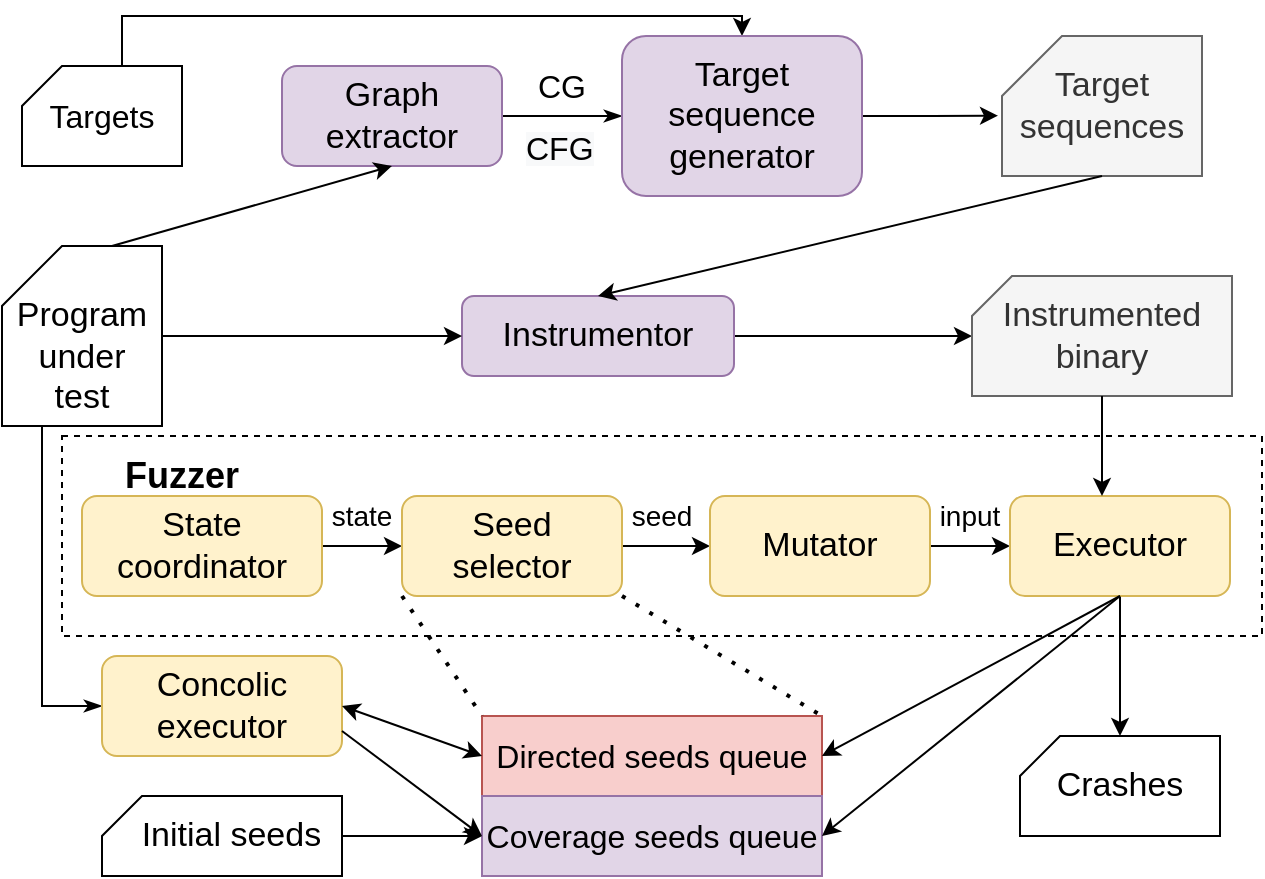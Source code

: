 <mxfile version="14.8.0" type="github">
  <diagram id="1IAfdJGNUSwobeGDDLtk" name="Page-1">
    <mxGraphModel dx="1038" dy="548" grid="1" gridSize="10" guides="1" tooltips="1" connect="1" arrows="1" fold="1" page="1" pageScale="1" pageWidth="827" pageHeight="1169" math="0" shadow="0">
      <root>
        <mxCell id="0" />
        <mxCell id="1" parent="0" />
        <mxCell id="7E77wEQ_KyIzuqlhf1cx-62" value="" style="rounded=0;whiteSpace=wrap;html=1;dashed=1;" vertex="1" parent="1">
          <mxGeometry x="110" y="300" width="600" height="100" as="geometry" />
        </mxCell>
        <mxCell id="7E77wEQ_KyIzuqlhf1cx-18" style="edgeStyle=orthogonalEdgeStyle;rounded=0;orthogonalLoop=1;jettySize=auto;html=1;entryX=0.5;entryY=0;entryDx=0;entryDy=0;" edge="1" parent="1" source="7E77wEQ_KyIzuqlhf1cx-1" target="7E77wEQ_KyIzuqlhf1cx-3">
          <mxGeometry relative="1" as="geometry">
            <Array as="points">
              <mxPoint x="140" y="90" />
              <mxPoint x="450" y="90" />
            </Array>
          </mxGeometry>
        </mxCell>
        <mxCell id="7E77wEQ_KyIzuqlhf1cx-1" value="&lt;font style=&quot;vertical-align: inherit&quot;&gt;&lt;font style=&quot;vertical-align: inherit&quot;&gt;&lt;font style=&quot;vertical-align: inherit&quot;&gt;&lt;font style=&quot;vertical-align: inherit ; font-size: 16px&quot;&gt;Targets&lt;/font&gt;&lt;/font&gt;&lt;/font&gt;&lt;/font&gt;" style="shape=card;whiteSpace=wrap;html=1;size=20;" vertex="1" parent="1">
          <mxGeometry x="90" y="115" width="80" height="50" as="geometry" />
        </mxCell>
        <mxCell id="7E77wEQ_KyIzuqlhf1cx-53" value="" style="edgeStyle=orthogonalEdgeStyle;rounded=0;orthogonalLoop=1;jettySize=auto;html=1;endArrow=classicThin;endFill=1;" edge="1" parent="1" source="7E77wEQ_KyIzuqlhf1cx-2" target="7E77wEQ_KyIzuqlhf1cx-3">
          <mxGeometry relative="1" as="geometry" />
        </mxCell>
        <mxCell id="7E77wEQ_KyIzuqlhf1cx-2" value="&lt;font style=&quot;font-size: 17px&quot;&gt;Graph&lt;br&gt;extractor&lt;/font&gt;" style="rounded=1;whiteSpace=wrap;html=1;fillColor=#e1d5e7;strokeColor=#9673a6;" vertex="1" parent="1">
          <mxGeometry x="220" y="115" width="110" height="50" as="geometry" />
        </mxCell>
        <mxCell id="7E77wEQ_KyIzuqlhf1cx-22" style="edgeStyle=orthogonalEdgeStyle;rounded=0;orthogonalLoop=1;jettySize=auto;html=1;entryX=-0.02;entryY=0.569;entryDx=0;entryDy=0;entryPerimeter=0;" edge="1" parent="1" source="7E77wEQ_KyIzuqlhf1cx-3" target="7E77wEQ_KyIzuqlhf1cx-4">
          <mxGeometry relative="1" as="geometry" />
        </mxCell>
        <mxCell id="7E77wEQ_KyIzuqlhf1cx-3" value="&lt;font style=&quot;font-size: 17px&quot;&gt;Target&lt;br&gt;sequence&lt;br&gt;generator&lt;/font&gt;" style="rounded=1;whiteSpace=wrap;html=1;fillColor=#e1d5e7;strokeColor=#9673a6;" vertex="1" parent="1">
          <mxGeometry x="390" y="100" width="120" height="80" as="geometry" />
        </mxCell>
        <mxCell id="7E77wEQ_KyIzuqlhf1cx-4" value="&lt;font style=&quot;font-size: 17px&quot;&gt;Target&lt;br&gt;sequences&lt;/font&gt;" style="shape=card;whiteSpace=wrap;html=1;fillColor=#f5f5f5;strokeColor=#666666;fontColor=#333333;" vertex="1" parent="1">
          <mxGeometry x="580" y="100" width="100" height="70" as="geometry" />
        </mxCell>
        <mxCell id="7E77wEQ_KyIzuqlhf1cx-28" style="edgeStyle=orthogonalEdgeStyle;rounded=0;orthogonalLoop=1;jettySize=auto;html=1;" edge="1" parent="1" source="7E77wEQ_KyIzuqlhf1cx-5" target="7E77wEQ_KyIzuqlhf1cx-6">
          <mxGeometry relative="1" as="geometry" />
        </mxCell>
        <mxCell id="7E77wEQ_KyIzuqlhf1cx-5" value="&lt;font style=&quot;font-size: 17px&quot;&gt;Instrumentor&lt;/font&gt;" style="rounded=1;whiteSpace=wrap;html=1;fillColor=#e1d5e7;strokeColor=#9673a6;" vertex="1" parent="1">
          <mxGeometry x="310" y="230" width="136" height="40" as="geometry" />
        </mxCell>
        <mxCell id="7E77wEQ_KyIzuqlhf1cx-6" value="&lt;font style=&quot;font-size: 17px&quot;&gt;Instrumented&lt;br&gt;binary&lt;/font&gt;" style="shape=card;whiteSpace=wrap;html=1;size=20;fillColor=#f5f5f5;strokeColor=#666666;fontColor=#333333;" vertex="1" parent="1">
          <mxGeometry x="565" y="220" width="130" height="60" as="geometry" />
        </mxCell>
        <mxCell id="7E77wEQ_KyIzuqlhf1cx-24" style="edgeStyle=orthogonalEdgeStyle;rounded=0;orthogonalLoop=1;jettySize=auto;html=1;entryX=0;entryY=0.5;entryDx=0;entryDy=0;" edge="1" parent="1" source="7E77wEQ_KyIzuqlhf1cx-7" target="7E77wEQ_KyIzuqlhf1cx-5">
          <mxGeometry relative="1" as="geometry" />
        </mxCell>
        <mxCell id="7E77wEQ_KyIzuqlhf1cx-61" style="edgeStyle=orthogonalEdgeStyle;rounded=0;orthogonalLoop=1;jettySize=auto;html=1;entryX=0;entryY=0.5;entryDx=0;entryDy=0;endArrow=classicThin;endFill=1;" edge="1" parent="1" source="7E77wEQ_KyIzuqlhf1cx-7" target="7E77wEQ_KyIzuqlhf1cx-15">
          <mxGeometry relative="1" as="geometry">
            <Array as="points">
              <mxPoint x="100" y="435" />
            </Array>
          </mxGeometry>
        </mxCell>
        <mxCell id="7E77wEQ_KyIzuqlhf1cx-7" value="&lt;font style=&quot;font-size: 17px&quot;&gt;&lt;br&gt;Program&lt;br&gt;under&lt;br&gt;test&lt;/font&gt;" style="shape=card;whiteSpace=wrap;html=1;" vertex="1" parent="1">
          <mxGeometry x="80" y="205" width="80" height="90" as="geometry" />
        </mxCell>
        <mxCell id="7E77wEQ_KyIzuqlhf1cx-33" value="" style="edgeStyle=orthogonalEdgeStyle;rounded=0;orthogonalLoop=1;jettySize=auto;html=1;" edge="1" parent="1" source="7E77wEQ_KyIzuqlhf1cx-8" target="7E77wEQ_KyIzuqlhf1cx-9">
          <mxGeometry relative="1" as="geometry" />
        </mxCell>
        <mxCell id="7E77wEQ_KyIzuqlhf1cx-8" value="&lt;font style=&quot;font-size: 17px&quot;&gt;State&lt;br&gt;coordinator&lt;/font&gt;" style="rounded=1;whiteSpace=wrap;html=1;fillColor=#fff2cc;strokeColor=#d6b656;" vertex="1" parent="1">
          <mxGeometry x="120" y="330" width="120" height="50" as="geometry" />
        </mxCell>
        <mxCell id="7E77wEQ_KyIzuqlhf1cx-32" value="" style="edgeStyle=orthogonalEdgeStyle;rounded=0;orthogonalLoop=1;jettySize=auto;html=1;" edge="1" parent="1" source="7E77wEQ_KyIzuqlhf1cx-9" target="7E77wEQ_KyIzuqlhf1cx-10">
          <mxGeometry relative="1" as="geometry" />
        </mxCell>
        <mxCell id="7E77wEQ_KyIzuqlhf1cx-9" value="&lt;font style=&quot;font-size: 17px&quot;&gt;Seed&lt;br&gt;selector&lt;/font&gt;" style="rounded=1;whiteSpace=wrap;html=1;fillColor=#fff2cc;strokeColor=#d6b656;" vertex="1" parent="1">
          <mxGeometry x="280" y="330" width="110" height="50" as="geometry" />
        </mxCell>
        <mxCell id="7E77wEQ_KyIzuqlhf1cx-31" value="" style="edgeStyle=orthogonalEdgeStyle;rounded=0;orthogonalLoop=1;jettySize=auto;html=1;" edge="1" parent="1" source="7E77wEQ_KyIzuqlhf1cx-10" target="7E77wEQ_KyIzuqlhf1cx-11">
          <mxGeometry relative="1" as="geometry" />
        </mxCell>
        <mxCell id="7E77wEQ_KyIzuqlhf1cx-10" value="&lt;span style=&quot;font-size: 17px&quot;&gt;Mutator&lt;/span&gt;" style="rounded=1;whiteSpace=wrap;html=1;fillColor=#fff2cc;strokeColor=#d6b656;" vertex="1" parent="1">
          <mxGeometry x="434" y="330" width="110" height="50" as="geometry" />
        </mxCell>
        <mxCell id="7E77wEQ_KyIzuqlhf1cx-37" value="" style="edgeStyle=orthogonalEdgeStyle;rounded=0;orthogonalLoop=1;jettySize=auto;html=1;" edge="1" parent="1" source="7E77wEQ_KyIzuqlhf1cx-11" target="7E77wEQ_KyIzuqlhf1cx-17">
          <mxGeometry relative="1" as="geometry" />
        </mxCell>
        <mxCell id="7E77wEQ_KyIzuqlhf1cx-11" value="&lt;span style=&quot;font-size: 17px&quot;&gt;Executor&lt;/span&gt;" style="rounded=1;whiteSpace=wrap;html=1;fillColor=#fff2cc;strokeColor=#d6b656;" vertex="1" parent="1">
          <mxGeometry x="584" y="330" width="110" height="50" as="geometry" />
        </mxCell>
        <mxCell id="7E77wEQ_KyIzuqlhf1cx-15" value="&lt;span style=&quot;font-size: 17px&quot;&gt;Concolic&lt;br&gt;executor&lt;br&gt;&lt;/span&gt;" style="rounded=1;whiteSpace=wrap;html=1;fillColor=#fff2cc;strokeColor=#d6b656;" vertex="1" parent="1">
          <mxGeometry x="130" y="410" width="120" height="50" as="geometry" />
        </mxCell>
        <mxCell id="7E77wEQ_KyIzuqlhf1cx-16" value="&lt;font style=&quot;font-size: 17px&quot;&gt;&amp;nbsp; Initial seeds&lt;/font&gt;" style="shape=card;whiteSpace=wrap;html=1;size=20;" vertex="1" parent="1">
          <mxGeometry x="130" y="480" width="120" height="40" as="geometry" />
        </mxCell>
        <mxCell id="7E77wEQ_KyIzuqlhf1cx-17" value="&lt;span style=&quot;font-size: 17px&quot;&gt;Crashes&lt;/span&gt;" style="shape=card;whiteSpace=wrap;html=1;size=20;" vertex="1" parent="1">
          <mxGeometry x="589" y="450" width="100" height="50" as="geometry" />
        </mxCell>
        <mxCell id="7E77wEQ_KyIzuqlhf1cx-20" value="" style="endArrow=classic;html=1;exitX=0;exitY=0;exitDx=55;exitDy=0;exitPerimeter=0;entryX=0.5;entryY=1;entryDx=0;entryDy=0;" edge="1" parent="1" source="7E77wEQ_KyIzuqlhf1cx-7" target="7E77wEQ_KyIzuqlhf1cx-2">
          <mxGeometry width="50" height="50" relative="1" as="geometry">
            <mxPoint x="220" y="230" as="sourcePoint" />
            <mxPoint x="270" y="180" as="targetPoint" />
          </mxGeometry>
        </mxCell>
        <mxCell id="7E77wEQ_KyIzuqlhf1cx-23" value="" style="endArrow=classic;html=1;exitX=0.5;exitY=1;exitDx=0;exitDy=0;exitPerimeter=0;entryX=0.5;entryY=0;entryDx=0;entryDy=0;" edge="1" parent="1" source="7E77wEQ_KyIzuqlhf1cx-4" target="7E77wEQ_KyIzuqlhf1cx-5">
          <mxGeometry width="50" height="50" relative="1" as="geometry">
            <mxPoint x="490" y="260" as="sourcePoint" />
            <mxPoint x="540" y="210" as="targetPoint" />
          </mxGeometry>
        </mxCell>
        <mxCell id="7E77wEQ_KyIzuqlhf1cx-30" value="" style="endArrow=classic;html=1;exitX=0.5;exitY=1;exitDx=0;exitDy=0;exitPerimeter=0;" edge="1" parent="1" source="7E77wEQ_KyIzuqlhf1cx-6">
          <mxGeometry width="50" height="50" relative="1" as="geometry">
            <mxPoint x="620" y="350" as="sourcePoint" />
            <mxPoint x="630" y="330" as="targetPoint" />
          </mxGeometry>
        </mxCell>
        <mxCell id="7E77wEQ_KyIzuqlhf1cx-38" value="&lt;font style=&quot;font-size: 16px&quot;&gt;Directed seeds queue&lt;/font&gt;" style="rounded=0;whiteSpace=wrap;html=1;fillColor=#f8cecc;strokeColor=#b85450;" vertex="1" parent="1">
          <mxGeometry x="320" y="440" width="170" height="40" as="geometry" />
        </mxCell>
        <mxCell id="7E77wEQ_KyIzuqlhf1cx-39" value="&lt;span&gt;&lt;font style=&quot;font-size: 16px&quot;&gt;Coverage seeds queue&lt;/font&gt;&lt;/span&gt;" style="rounded=0;whiteSpace=wrap;html=1;fillColor=#e1d5e7;strokeColor=#9673a6;" vertex="1" parent="1">
          <mxGeometry x="320" y="480" width="170" height="40" as="geometry" />
        </mxCell>
        <mxCell id="7E77wEQ_KyIzuqlhf1cx-40" value="" style="endArrow=classic;html=1;exitX=0.5;exitY=1;exitDx=0;exitDy=0;entryX=1;entryY=0.5;entryDx=0;entryDy=0;" edge="1" parent="1" source="7E77wEQ_KyIzuqlhf1cx-11" target="7E77wEQ_KyIzuqlhf1cx-38">
          <mxGeometry width="50" height="50" relative="1" as="geometry">
            <mxPoint x="460" y="650" as="sourcePoint" />
            <mxPoint x="510" y="600" as="targetPoint" />
          </mxGeometry>
        </mxCell>
        <mxCell id="7E77wEQ_KyIzuqlhf1cx-41" value="" style="endArrow=classic;html=1;exitX=0.5;exitY=1;exitDx=0;exitDy=0;entryX=1;entryY=0.5;entryDx=0;entryDy=0;" edge="1" parent="1" source="7E77wEQ_KyIzuqlhf1cx-11" target="7E77wEQ_KyIzuqlhf1cx-39">
          <mxGeometry width="50" height="50" relative="1" as="geometry">
            <mxPoint x="460" y="660" as="sourcePoint" />
            <mxPoint x="510" y="610" as="targetPoint" />
          </mxGeometry>
        </mxCell>
        <mxCell id="7E77wEQ_KyIzuqlhf1cx-47" value="" style="endArrow=classic;startArrow=classic;html=1;exitX=1;exitY=0.5;exitDx=0;exitDy=0;entryX=0;entryY=0.5;entryDx=0;entryDy=0;" edge="1" parent="1" source="7E77wEQ_KyIzuqlhf1cx-15" target="7E77wEQ_KyIzuqlhf1cx-38">
          <mxGeometry width="50" height="50" relative="1" as="geometry">
            <mxPoint x="340" y="630" as="sourcePoint" />
            <mxPoint x="390" y="580" as="targetPoint" />
          </mxGeometry>
        </mxCell>
        <mxCell id="7E77wEQ_KyIzuqlhf1cx-48" value="" style="endArrow=classic;html=1;exitX=1;exitY=0.75;exitDx=0;exitDy=0;entryX=0;entryY=0.5;entryDx=0;entryDy=0;" edge="1" parent="1" source="7E77wEQ_KyIzuqlhf1cx-15" target="7E77wEQ_KyIzuqlhf1cx-39">
          <mxGeometry width="50" height="50" relative="1" as="geometry">
            <mxPoint x="300" y="650" as="sourcePoint" />
            <mxPoint x="350" y="600" as="targetPoint" />
          </mxGeometry>
        </mxCell>
        <mxCell id="7E77wEQ_KyIzuqlhf1cx-49" value="" style="endArrow=classic;html=1;exitX=1;exitY=0.5;exitDx=0;exitDy=0;exitPerimeter=0;" edge="1" parent="1" source="7E77wEQ_KyIzuqlhf1cx-16">
          <mxGeometry width="50" height="50" relative="1" as="geometry">
            <mxPoint x="230" y="620" as="sourcePoint" />
            <mxPoint x="320" y="500" as="targetPoint" />
          </mxGeometry>
        </mxCell>
        <mxCell id="7E77wEQ_KyIzuqlhf1cx-51" value="" style="endArrow=none;dashed=1;html=1;dashPattern=1 3;strokeWidth=2;exitX=1;exitY=1;exitDx=0;exitDy=0;entryX=1;entryY=0;entryDx=0;entryDy=0;" edge="1" parent="1" source="7E77wEQ_KyIzuqlhf1cx-9" target="7E77wEQ_KyIzuqlhf1cx-38">
          <mxGeometry width="50" height="50" relative="1" as="geometry">
            <mxPoint x="160" y="640" as="sourcePoint" />
            <mxPoint x="210" y="590" as="targetPoint" />
          </mxGeometry>
        </mxCell>
        <mxCell id="7E77wEQ_KyIzuqlhf1cx-52" value="" style="endArrow=none;dashed=1;html=1;dashPattern=1 3;strokeWidth=2;exitX=0;exitY=1;exitDx=0;exitDy=0;entryX=0;entryY=0;entryDx=0;entryDy=0;" edge="1" parent="1" source="7E77wEQ_KyIzuqlhf1cx-9" target="7E77wEQ_KyIzuqlhf1cx-38">
          <mxGeometry width="50" height="50" relative="1" as="geometry">
            <mxPoint x="300" y="585" as="sourcePoint" />
            <mxPoint x="390" y="645" as="targetPoint" />
          </mxGeometry>
        </mxCell>
        <mxCell id="7E77wEQ_KyIzuqlhf1cx-54" value="&lt;font style=&quot;font-size: 16px&quot;&gt;CG&lt;/font&gt;" style="text;html=1;strokeColor=none;fillColor=none;align=center;verticalAlign=middle;whiteSpace=wrap;rounded=0;" vertex="1" parent="1">
          <mxGeometry x="340" y="115" width="40" height="20" as="geometry" />
        </mxCell>
        <mxCell id="7E77wEQ_KyIzuqlhf1cx-55" value="&lt;span style=&quot;color: rgb(0 , 0 , 0) ; font-family: &amp;#34;helvetica&amp;#34; ; font-size: 16px ; font-style: normal ; font-weight: 400 ; letter-spacing: normal ; text-align: center ; text-indent: 0px ; text-transform: none ; word-spacing: 0px ; background-color: rgb(248 , 249 , 250) ; display: inline ; float: none&quot;&gt;CFG&lt;/span&gt;" style="text;whiteSpace=wrap;html=1;" vertex="1" parent="1">
          <mxGeometry x="340" y="140" width="50" height="30" as="geometry" />
        </mxCell>
        <mxCell id="7E77wEQ_KyIzuqlhf1cx-57" value="&lt;font style=&quot;font-size: 14px&quot;&gt;state&lt;/font&gt;" style="text;html=1;strokeColor=none;fillColor=none;align=center;verticalAlign=middle;whiteSpace=wrap;rounded=0;" vertex="1" parent="1">
          <mxGeometry x="240" y="330" width="40" height="20" as="geometry" />
        </mxCell>
        <mxCell id="7E77wEQ_KyIzuqlhf1cx-58" value="&lt;font style=&quot;font-size: 14px&quot;&gt;seed&lt;/font&gt;" style="text;html=1;strokeColor=none;fillColor=none;align=center;verticalAlign=middle;whiteSpace=wrap;rounded=0;" vertex="1" parent="1">
          <mxGeometry x="390" y="330" width="40" height="20" as="geometry" />
        </mxCell>
        <mxCell id="7E77wEQ_KyIzuqlhf1cx-59" value="&lt;font style=&quot;font-size: 14px&quot;&gt;input&lt;/font&gt;" style="text;html=1;strokeColor=none;fillColor=none;align=center;verticalAlign=middle;whiteSpace=wrap;rounded=0;" vertex="1" parent="1">
          <mxGeometry x="544" y="330" width="40" height="20" as="geometry" />
        </mxCell>
        <mxCell id="7E77wEQ_KyIzuqlhf1cx-63" value="&lt;font style=&quot;font-size: 18px&quot;&gt;&lt;b&gt;Fuzzer&lt;/b&gt;&lt;/font&gt;" style="text;html=1;strokeColor=none;fillColor=none;align=center;verticalAlign=middle;whiteSpace=wrap;rounded=0;dashed=1;" vertex="1" parent="1">
          <mxGeometry x="150" y="310" width="40" height="20" as="geometry" />
        </mxCell>
      </root>
    </mxGraphModel>
  </diagram>
</mxfile>
